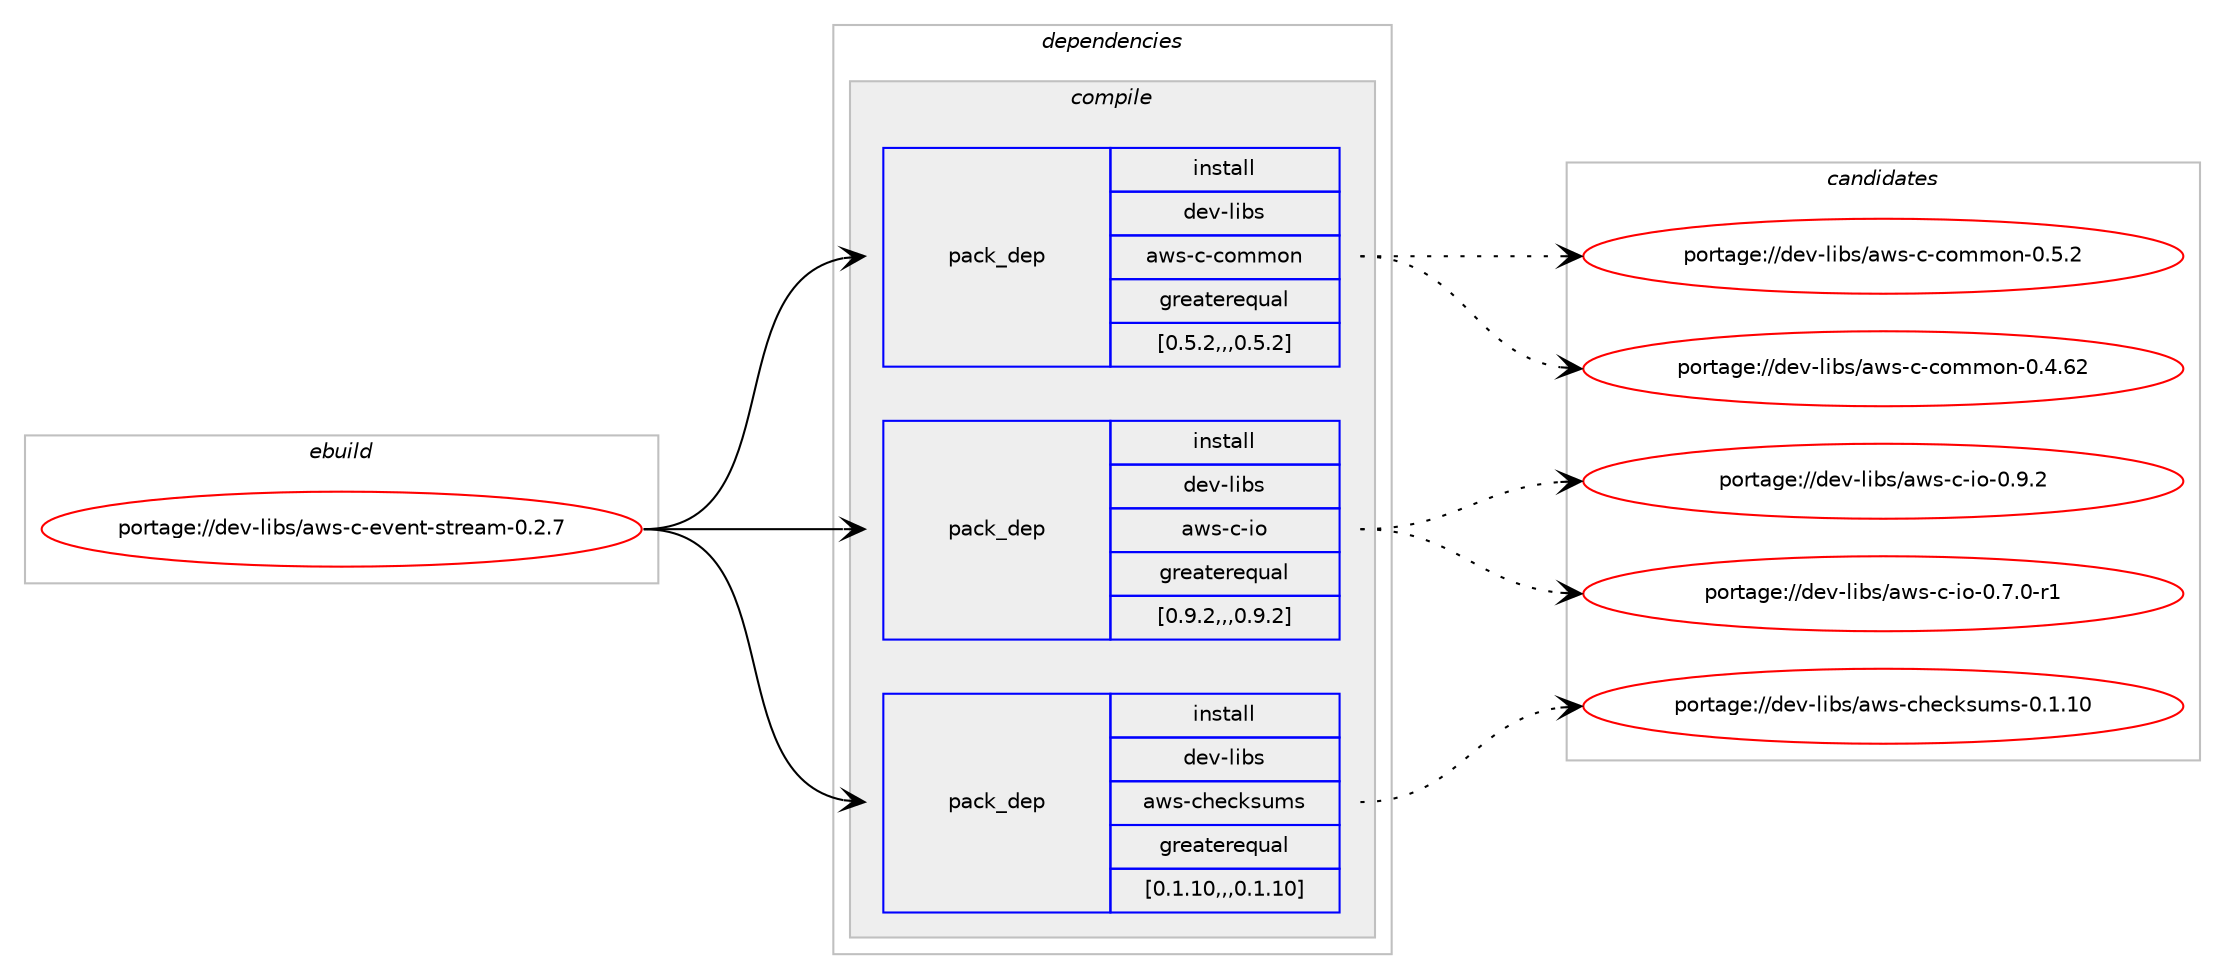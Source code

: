 digraph prolog {

# *************
# Graph options
# *************

newrank=true;
concentrate=true;
compound=true;
graph [rankdir=LR,fontname=Helvetica,fontsize=10,ranksep=1.5];#, ranksep=2.5, nodesep=0.2];
edge  [arrowhead=vee];
node  [fontname=Helvetica,fontsize=10];

# **********
# The ebuild
# **********

subgraph cluster_leftcol {
color=gray;
label=<<i>ebuild</i>>;
id [label="portage://dev-libs/aws-c-event-stream-0.2.7", color=red, width=4, href="../dev-libs/aws-c-event-stream-0.2.7.svg"];
}

# ****************
# The dependencies
# ****************

subgraph cluster_midcol {
color=gray;
label=<<i>dependencies</i>>;
subgraph cluster_compile {
fillcolor="#eeeeee";
style=filled;
label=<<i>compile</i>>;
subgraph pack79793 {
dependency106790 [label=<<TABLE BORDER="0" CELLBORDER="1" CELLSPACING="0" CELLPADDING="4" WIDTH="220"><TR><TD ROWSPAN="6" CELLPADDING="30">pack_dep</TD></TR><TR><TD WIDTH="110">install</TD></TR><TR><TD>dev-libs</TD></TR><TR><TD>aws-c-common</TD></TR><TR><TD>greaterequal</TD></TR><TR><TD>[0.5.2,,,0.5.2]</TD></TR></TABLE>>, shape=none, color=blue];
}
id:e -> dependency106790:w [weight=20,style="solid",arrowhead="vee"];
subgraph pack79794 {
dependency106791 [label=<<TABLE BORDER="0" CELLBORDER="1" CELLSPACING="0" CELLPADDING="4" WIDTH="220"><TR><TD ROWSPAN="6" CELLPADDING="30">pack_dep</TD></TR><TR><TD WIDTH="110">install</TD></TR><TR><TD>dev-libs</TD></TR><TR><TD>aws-c-io</TD></TR><TR><TD>greaterequal</TD></TR><TR><TD>[0.9.2,,,0.9.2]</TD></TR></TABLE>>, shape=none, color=blue];
}
id:e -> dependency106791:w [weight=20,style="solid",arrowhead="vee"];
subgraph pack79795 {
dependency106792 [label=<<TABLE BORDER="0" CELLBORDER="1" CELLSPACING="0" CELLPADDING="4" WIDTH="220"><TR><TD ROWSPAN="6" CELLPADDING="30">pack_dep</TD></TR><TR><TD WIDTH="110">install</TD></TR><TR><TD>dev-libs</TD></TR><TR><TD>aws-checksums</TD></TR><TR><TD>greaterequal</TD></TR><TR><TD>[0.1.10,,,0.1.10]</TD></TR></TABLE>>, shape=none, color=blue];
}
id:e -> dependency106792:w [weight=20,style="solid",arrowhead="vee"];
}
subgraph cluster_compileandrun {
fillcolor="#eeeeee";
style=filled;
label=<<i>compile and run</i>>;
}
subgraph cluster_run {
fillcolor="#eeeeee";
style=filled;
label=<<i>run</i>>;
}
}

# **************
# The candidates
# **************

subgraph cluster_choices {
rank=same;
color=gray;
label=<<i>candidates</i>>;

subgraph choice79793 {
color=black;
nodesep=1;
choice1001011184510810598115479711911545994599111109109111110454846534650 [label="portage://dev-libs/aws-c-common-0.5.2", color=red, width=4,href="../dev-libs/aws-c-common-0.5.2.svg"];
choice100101118451081059811547971191154599459911110910911111045484652465450 [label="portage://dev-libs/aws-c-common-0.4.62", color=red, width=4,href="../dev-libs/aws-c-common-0.4.62.svg"];
dependency106790:e -> choice1001011184510810598115479711911545994599111109109111110454846534650:w [style=dotted,weight="100"];
dependency106790:e -> choice100101118451081059811547971191154599459911110910911111045484652465450:w [style=dotted,weight="100"];
}
subgraph choice79794 {
color=black;
nodesep=1;
choice10010111845108105981154797119115459945105111454846574650 [label="portage://dev-libs/aws-c-io-0.9.2", color=red, width=4,href="../dev-libs/aws-c-io-0.9.2.svg"];
choice100101118451081059811547971191154599451051114548465546484511449 [label="portage://dev-libs/aws-c-io-0.7.0-r1", color=red, width=4,href="../dev-libs/aws-c-io-0.7.0-r1.svg"];
dependency106791:e -> choice10010111845108105981154797119115459945105111454846574650:w [style=dotted,weight="100"];
dependency106791:e -> choice100101118451081059811547971191154599451051114548465546484511449:w [style=dotted,weight="100"];
}
subgraph choice79795 {
color=black;
nodesep=1;
choice1001011184510810598115479711911545991041019910711511710911545484649464948 [label="portage://dev-libs/aws-checksums-0.1.10", color=red, width=4,href="../dev-libs/aws-checksums-0.1.10.svg"];
dependency106792:e -> choice1001011184510810598115479711911545991041019910711511710911545484649464948:w [style=dotted,weight="100"];
}
}

}
